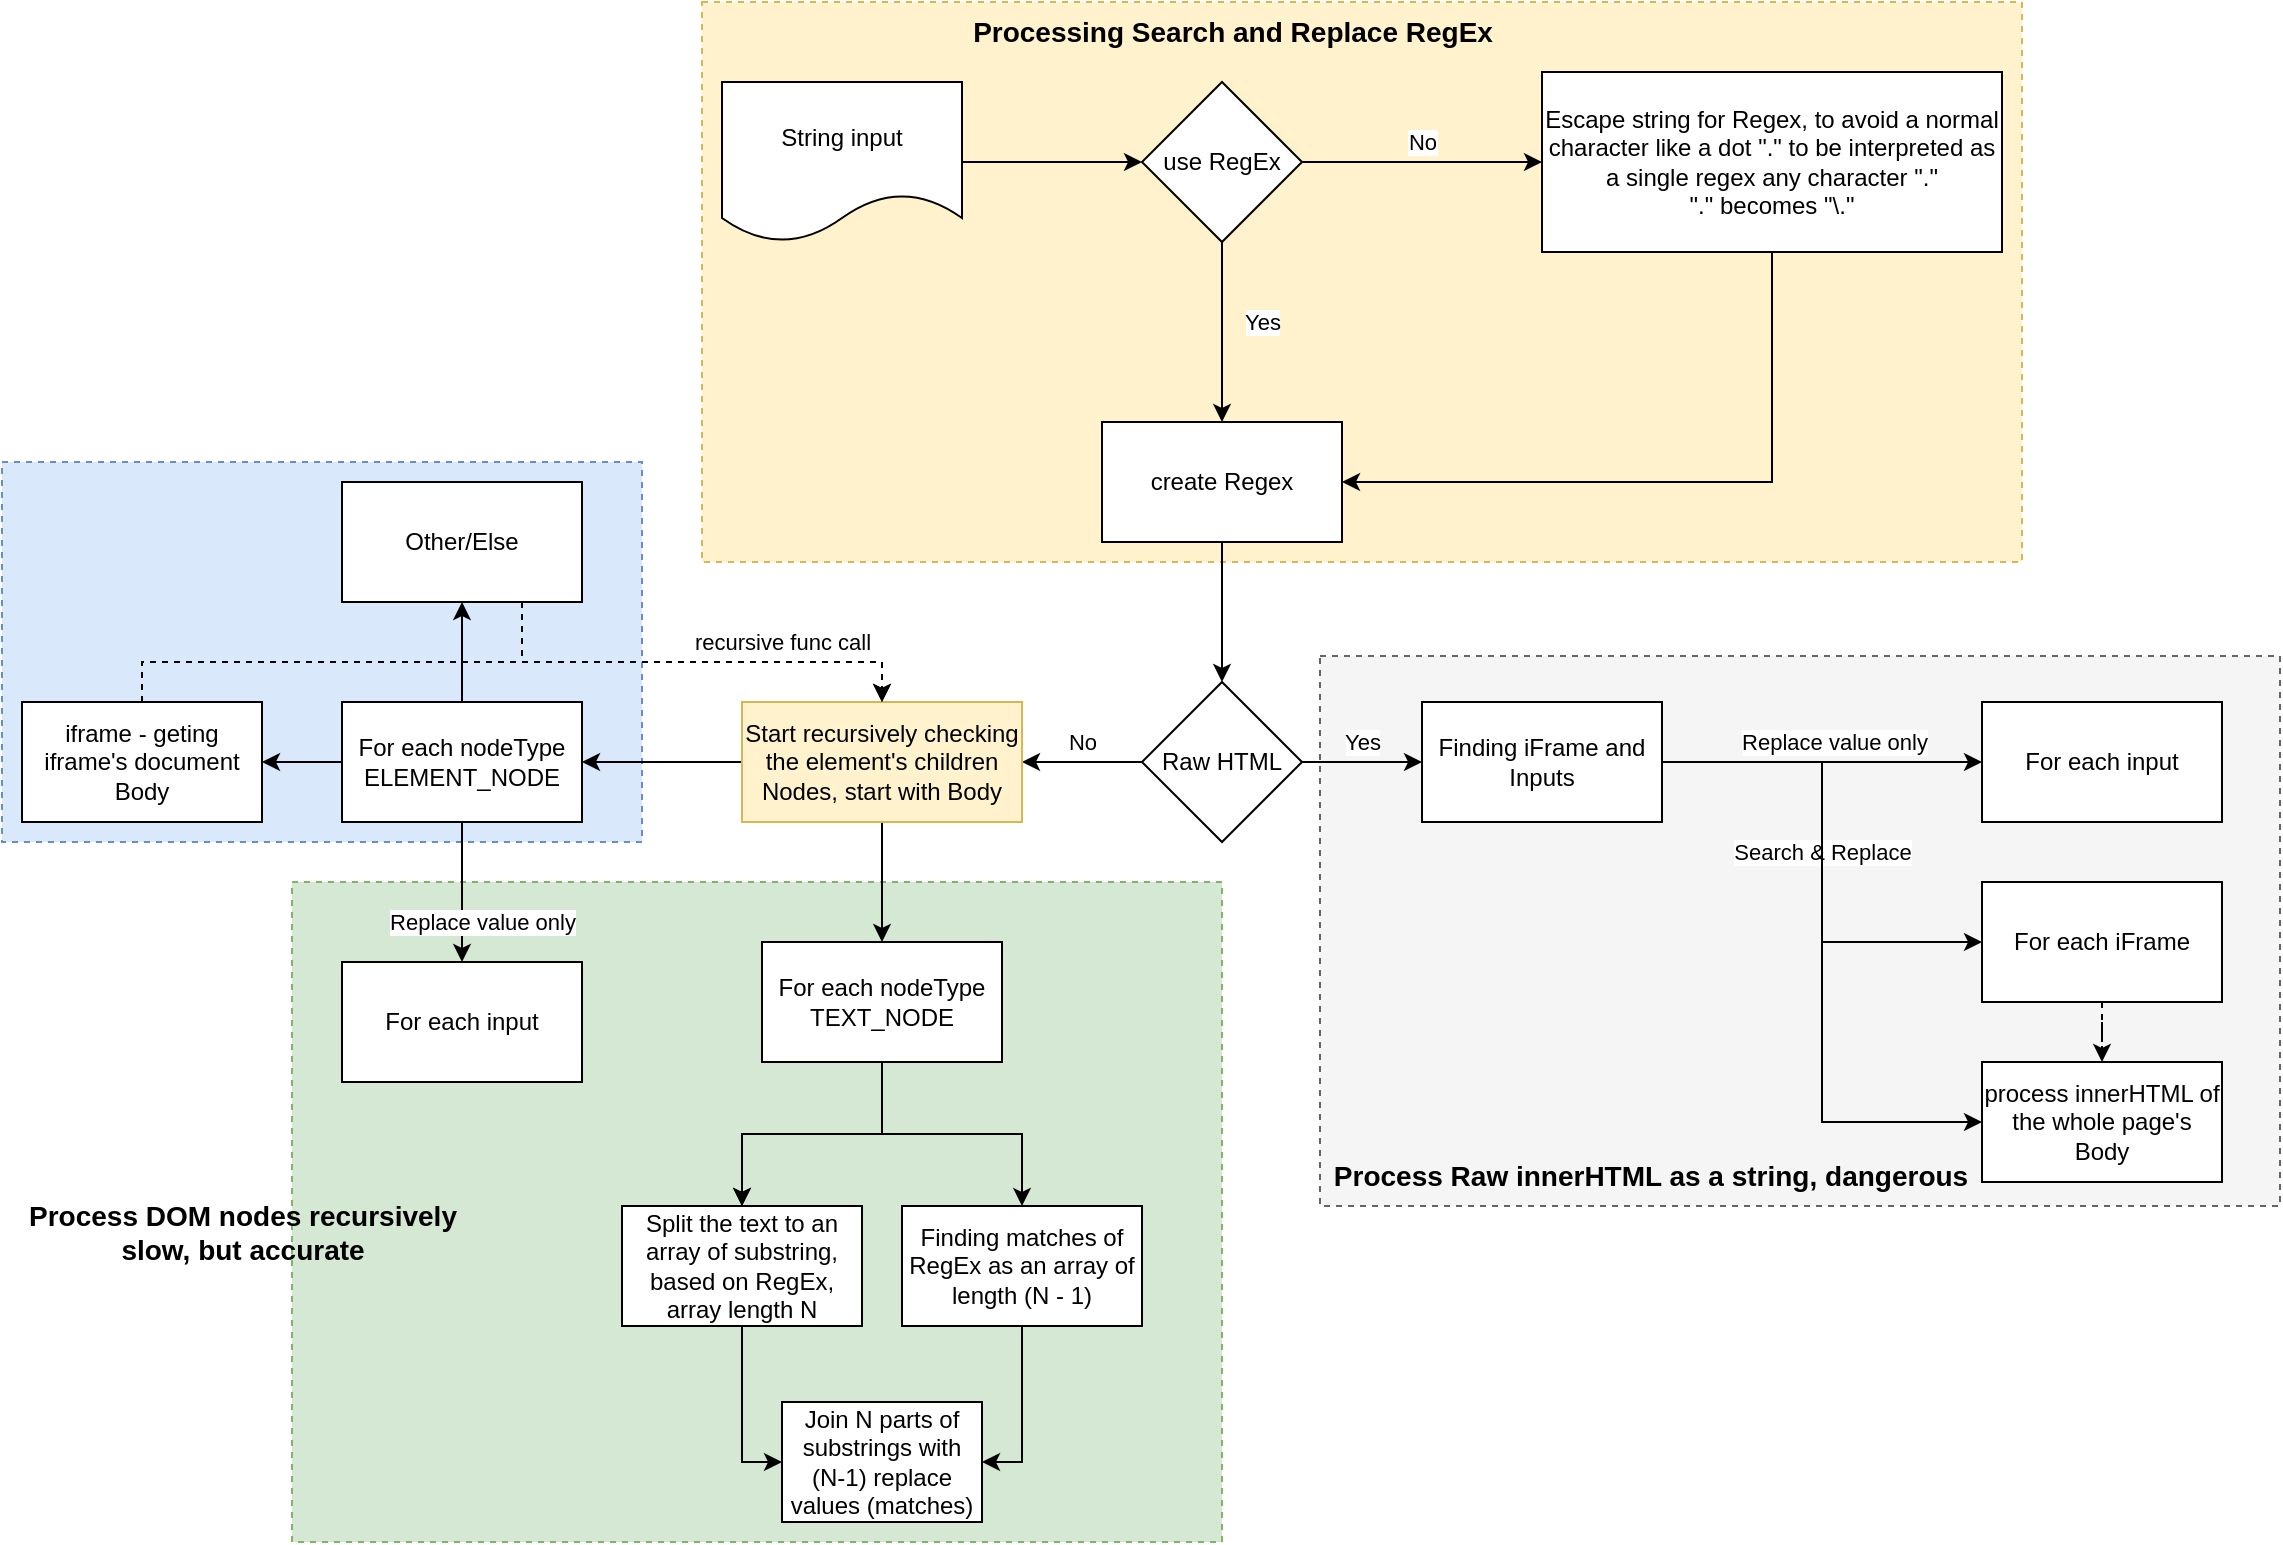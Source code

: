 <mxfile version="24.4.8" type="device">
  <diagram name="Page-1" id="MA286PJQKMPx2vG84hga">
    <mxGraphModel dx="2056" dy="809" grid="1" gridSize="10" guides="1" tooltips="1" connect="1" arrows="1" fold="1" page="1" pageScale="1" pageWidth="850" pageHeight="1100" math="0" shadow="0">
      <root>
        <mxCell id="0" />
        <mxCell id="1" parent="0" />
        <mxCell id="0KMMFu3zwFdk1hfe46Dg-2" value="" style="rounded=0;whiteSpace=wrap;html=1;dashed=1;fillColor=#d5e8d4;strokeColor=#82b366;" vertex="1" parent="1">
          <mxGeometry x="-175" y="560" width="465" height="330" as="geometry" />
        </mxCell>
        <mxCell id="0KMMFu3zwFdk1hfe46Dg-1" value="" style="rounded=0;whiteSpace=wrap;html=1;dashed=1;fillColor=#dae8fc;strokeColor=#6c8ebf;" vertex="1" parent="1">
          <mxGeometry x="-320" y="350" width="320" height="190" as="geometry" />
        </mxCell>
        <mxCell id="zXOd_ZiKP1DKvCSexmbG-24" value="" style="rounded=0;whiteSpace=wrap;html=1;dashed=1;fillColor=#f5f5f5;fontColor=#333333;strokeColor=#666666;" parent="1" vertex="1">
          <mxGeometry x="339" y="447" width="480" height="275" as="geometry" />
        </mxCell>
        <mxCell id="zXOd_ZiKP1DKvCSexmbG-11" value="" style="rounded=0;whiteSpace=wrap;html=1;dashed=1;fillColor=#fff2cc;strokeColor=#d6b656;" parent="1" vertex="1">
          <mxGeometry x="30" y="120" width="660" height="280" as="geometry" />
        </mxCell>
        <mxCell id="zXOd_ZiKP1DKvCSexmbG-3" style="edgeStyle=orthogonalEdgeStyle;rounded=0;orthogonalLoop=1;jettySize=auto;html=1;entryX=0;entryY=0.5;entryDx=0;entryDy=0;" parent="1" source="zXOd_ZiKP1DKvCSexmbG-1" target="zXOd_ZiKP1DKvCSexmbG-2" edge="1">
          <mxGeometry relative="1" as="geometry" />
        </mxCell>
        <mxCell id="zXOd_ZiKP1DKvCSexmbG-1" value="String input" style="shape=document;whiteSpace=wrap;html=1;boundedLbl=1;" parent="1" vertex="1">
          <mxGeometry x="40" y="160" width="120" height="80" as="geometry" />
        </mxCell>
        <mxCell id="zXOd_ZiKP1DKvCSexmbG-5" value="No" style="edgeStyle=orthogonalEdgeStyle;rounded=0;orthogonalLoop=1;jettySize=auto;html=1;" parent="1" source="zXOd_ZiKP1DKvCSexmbG-2" target="zXOd_ZiKP1DKvCSexmbG-4" edge="1">
          <mxGeometry y="10" relative="1" as="geometry">
            <mxPoint as="offset" />
          </mxGeometry>
        </mxCell>
        <mxCell id="zXOd_ZiKP1DKvCSexmbG-7" value="Yes" style="edgeStyle=orthogonalEdgeStyle;rounded=0;orthogonalLoop=1;jettySize=auto;html=1;" parent="1" source="zXOd_ZiKP1DKvCSexmbG-2" target="zXOd_ZiKP1DKvCSexmbG-6" edge="1">
          <mxGeometry x="-0.111" y="20" relative="1" as="geometry">
            <mxPoint as="offset" />
          </mxGeometry>
        </mxCell>
        <mxCell id="zXOd_ZiKP1DKvCSexmbG-2" value="use RegEx" style="rhombus;whiteSpace=wrap;html=1;" parent="1" vertex="1">
          <mxGeometry x="250" y="160" width="80" height="80" as="geometry" />
        </mxCell>
        <mxCell id="zXOd_ZiKP1DKvCSexmbG-8" style="edgeStyle=orthogonalEdgeStyle;rounded=0;orthogonalLoop=1;jettySize=auto;html=1;exitX=0.5;exitY=1;exitDx=0;exitDy=0;entryX=1;entryY=0.5;entryDx=0;entryDy=0;" parent="1" source="zXOd_ZiKP1DKvCSexmbG-4" target="zXOd_ZiKP1DKvCSexmbG-6" edge="1">
          <mxGeometry relative="1" as="geometry" />
        </mxCell>
        <mxCell id="zXOd_ZiKP1DKvCSexmbG-4" value="Escape string for Regex, to avoid a normal character like a dot &quot;.&quot; to be interpreted as a single regex any character &quot;.&quot;&lt;br&gt;&quot;.&quot; becomes &quot;\.&quot;" style="whiteSpace=wrap;html=1;" parent="1" vertex="1">
          <mxGeometry x="450" y="155" width="230" height="90" as="geometry" />
        </mxCell>
        <mxCell id="zXOd_ZiKP1DKvCSexmbG-10" value="" style="edgeStyle=orthogonalEdgeStyle;rounded=0;orthogonalLoop=1;jettySize=auto;html=1;" parent="1" source="zXOd_ZiKP1DKvCSexmbG-6" edge="1">
          <mxGeometry relative="1" as="geometry">
            <mxPoint x="290" y="460" as="targetPoint" />
          </mxGeometry>
        </mxCell>
        <mxCell id="zXOd_ZiKP1DKvCSexmbG-6" value="create Regex" style="whiteSpace=wrap;html=1;" parent="1" vertex="1">
          <mxGeometry x="230" y="330" width="120" height="60" as="geometry" />
        </mxCell>
        <mxCell id="zXOd_ZiKP1DKvCSexmbG-14" value="Yes" style="edgeStyle=orthogonalEdgeStyle;rounded=0;orthogonalLoop=1;jettySize=auto;html=1;" parent="1" source="zXOd_ZiKP1DKvCSexmbG-12" target="zXOd_ZiKP1DKvCSexmbG-13" edge="1">
          <mxGeometry y="10" relative="1" as="geometry">
            <mxPoint as="offset" />
          </mxGeometry>
        </mxCell>
        <mxCell id="zXOd_ZiKP1DKvCSexmbG-26" value="No" style="edgeStyle=orthogonalEdgeStyle;rounded=0;orthogonalLoop=1;jettySize=auto;html=1;" parent="1" source="zXOd_ZiKP1DKvCSexmbG-12" target="zXOd_ZiKP1DKvCSexmbG-25" edge="1">
          <mxGeometry y="-10" relative="1" as="geometry">
            <mxPoint as="offset" />
          </mxGeometry>
        </mxCell>
        <mxCell id="zXOd_ZiKP1DKvCSexmbG-12" value="Raw HTML" style="rhombus;whiteSpace=wrap;html=1;" parent="1" vertex="1">
          <mxGeometry x="250" y="460" width="80" height="80" as="geometry" />
        </mxCell>
        <mxCell id="zXOd_ZiKP1DKvCSexmbG-16" value="Replace value only" style="edgeStyle=orthogonalEdgeStyle;rounded=0;orthogonalLoop=1;jettySize=auto;html=1;" parent="1" source="zXOd_ZiKP1DKvCSexmbG-13" target="zXOd_ZiKP1DKvCSexmbG-15" edge="1">
          <mxGeometry x="0.077" y="10" relative="1" as="geometry">
            <mxPoint as="offset" />
          </mxGeometry>
        </mxCell>
        <mxCell id="zXOd_ZiKP1DKvCSexmbG-20" value="Search &amp;amp; Replace" style="edgeStyle=orthogonalEdgeStyle;rounded=0;orthogonalLoop=1;jettySize=auto;html=1;entryX=0;entryY=0.5;entryDx=0;entryDy=0;" parent="1" source="zXOd_ZiKP1DKvCSexmbG-13" target="zXOd_ZiKP1DKvCSexmbG-19" edge="1">
          <mxGeometry relative="1" as="geometry" />
        </mxCell>
        <mxCell id="zXOd_ZiKP1DKvCSexmbG-22" value="" style="edgeStyle=orthogonalEdgeStyle;rounded=0;orthogonalLoop=1;jettySize=auto;html=1;entryX=0;entryY=0.5;entryDx=0;entryDy=0;" parent="1" source="zXOd_ZiKP1DKvCSexmbG-13" target="zXOd_ZiKP1DKvCSexmbG-21" edge="1">
          <mxGeometry relative="1" as="geometry" />
        </mxCell>
        <mxCell id="zXOd_ZiKP1DKvCSexmbG-13" value="Finding iFrame and Inputs" style="whiteSpace=wrap;html=1;" parent="1" vertex="1">
          <mxGeometry x="390" y="470" width="120" height="60" as="geometry" />
        </mxCell>
        <mxCell id="zXOd_ZiKP1DKvCSexmbG-15" value="For each input" style="whiteSpace=wrap;html=1;" parent="1" vertex="1">
          <mxGeometry x="670" y="470" width="120" height="60" as="geometry" />
        </mxCell>
        <mxCell id="zXOd_ZiKP1DKvCSexmbG-23" value="" style="edgeStyle=orthogonalEdgeStyle;rounded=0;orthogonalLoop=1;jettySize=auto;html=1;dashed=1;" parent="1" source="zXOd_ZiKP1DKvCSexmbG-19" target="zXOd_ZiKP1DKvCSexmbG-21" edge="1">
          <mxGeometry relative="1" as="geometry" />
        </mxCell>
        <mxCell id="zXOd_ZiKP1DKvCSexmbG-19" value="For each iFrame" style="whiteSpace=wrap;html=1;" parent="1" vertex="1">
          <mxGeometry x="670" y="560" width="120" height="60" as="geometry" />
        </mxCell>
        <mxCell id="zXOd_ZiKP1DKvCSexmbG-21" value="process innerHTML of the whole page&#39;s Body" style="whiteSpace=wrap;html=1;" parent="1" vertex="1">
          <mxGeometry x="670" y="650" width="120" height="60" as="geometry" />
        </mxCell>
        <mxCell id="zXOd_ZiKP1DKvCSexmbG-30" value="" style="edgeStyle=orthogonalEdgeStyle;rounded=0;orthogonalLoop=1;jettySize=auto;html=1;entryX=1;entryY=0.5;entryDx=0;entryDy=0;" parent="1" source="zXOd_ZiKP1DKvCSexmbG-25" target="zXOd_ZiKP1DKvCSexmbG-29" edge="1">
          <mxGeometry relative="1" as="geometry" />
        </mxCell>
        <mxCell id="zXOd_ZiKP1DKvCSexmbG-31" value="" style="edgeStyle=orthogonalEdgeStyle;rounded=0;orthogonalLoop=1;jettySize=auto;html=1;" parent="1" source="zXOd_ZiKP1DKvCSexmbG-25" target="zXOd_ZiKP1DKvCSexmbG-27" edge="1">
          <mxGeometry relative="1" as="geometry" />
        </mxCell>
        <mxCell id="zXOd_ZiKP1DKvCSexmbG-25" value="Start recursively checking the element&#39;s children Nodes, start with Body" style="whiteSpace=wrap;html=1;fillColor=#fff2cc;strokeColor=#d6b656;" parent="1" vertex="1">
          <mxGeometry x="50" y="470" width="140" height="60" as="geometry" />
        </mxCell>
        <mxCell id="zXOd_ZiKP1DKvCSexmbG-33" value="" style="edgeStyle=orthogonalEdgeStyle;rounded=0;orthogonalLoop=1;jettySize=auto;html=1;" parent="1" source="zXOd_ZiKP1DKvCSexmbG-27" target="zXOd_ZiKP1DKvCSexmbG-32" edge="1">
          <mxGeometry relative="1" as="geometry" />
        </mxCell>
        <mxCell id="zXOd_ZiKP1DKvCSexmbG-34" value="" style="edgeStyle=orthogonalEdgeStyle;rounded=0;orthogonalLoop=1;jettySize=auto;html=1;" parent="1" source="zXOd_ZiKP1DKvCSexmbG-27" target="zXOd_ZiKP1DKvCSexmbG-32" edge="1">
          <mxGeometry relative="1" as="geometry" />
        </mxCell>
        <mxCell id="zXOd_ZiKP1DKvCSexmbG-36" style="edgeStyle=orthogonalEdgeStyle;rounded=0;orthogonalLoop=1;jettySize=auto;html=1;entryX=0.5;entryY=0;entryDx=0;entryDy=0;" parent="1" source="zXOd_ZiKP1DKvCSexmbG-27" target="zXOd_ZiKP1DKvCSexmbG-35" edge="1">
          <mxGeometry relative="1" as="geometry" />
        </mxCell>
        <mxCell id="zXOd_ZiKP1DKvCSexmbG-27" value="For each nodeType TEXT_NODE" style="whiteSpace=wrap;html=1;" parent="1" vertex="1">
          <mxGeometry x="60" y="590" width="120" height="60" as="geometry" />
        </mxCell>
        <mxCell id="zXOd_ZiKP1DKvCSexmbG-41" value="" style="edgeStyle=orthogonalEdgeStyle;rounded=0;orthogonalLoop=1;jettySize=auto;html=1;" parent="1" source="zXOd_ZiKP1DKvCSexmbG-29" target="zXOd_ZiKP1DKvCSexmbG-40" edge="1">
          <mxGeometry relative="1" as="geometry" />
        </mxCell>
        <mxCell id="zXOd_ZiKP1DKvCSexmbG-46" value="" style="edgeStyle=orthogonalEdgeStyle;rounded=0;orthogonalLoop=1;jettySize=auto;html=1;" parent="1" source="zXOd_ZiKP1DKvCSexmbG-29" target="zXOd_ZiKP1DKvCSexmbG-45" edge="1">
          <mxGeometry relative="1" as="geometry" />
        </mxCell>
        <mxCell id="zXOd_ZiKP1DKvCSexmbG-29" value="For each nodeType ELEMENT_NODE" style="whiteSpace=wrap;html=1;" parent="1" vertex="1">
          <mxGeometry x="-150" y="470" width="120" height="60" as="geometry" />
        </mxCell>
        <mxCell id="zXOd_ZiKP1DKvCSexmbG-38" style="edgeStyle=orthogonalEdgeStyle;rounded=0;orthogonalLoop=1;jettySize=auto;html=1;entryX=0;entryY=0.5;entryDx=0;entryDy=0;" parent="1" source="zXOd_ZiKP1DKvCSexmbG-32" target="zXOd_ZiKP1DKvCSexmbG-37" edge="1">
          <mxGeometry relative="1" as="geometry" />
        </mxCell>
        <mxCell id="zXOd_ZiKP1DKvCSexmbG-32" value="Split the text to an array of substring, based on RegEx, array length N" style="whiteSpace=wrap;html=1;" parent="1" vertex="1">
          <mxGeometry x="-10" y="722" width="120" height="60" as="geometry" />
        </mxCell>
        <mxCell id="zXOd_ZiKP1DKvCSexmbG-39" style="edgeStyle=orthogonalEdgeStyle;rounded=0;orthogonalLoop=1;jettySize=auto;html=1;entryX=1;entryY=0.5;entryDx=0;entryDy=0;" parent="1" source="zXOd_ZiKP1DKvCSexmbG-35" target="zXOd_ZiKP1DKvCSexmbG-37" edge="1">
          <mxGeometry relative="1" as="geometry" />
        </mxCell>
        <mxCell id="zXOd_ZiKP1DKvCSexmbG-35" value="Finding matches of RegEx as an array of length (N - 1)" style="whiteSpace=wrap;html=1;" parent="1" vertex="1">
          <mxGeometry x="130" y="722" width="120" height="60" as="geometry" />
        </mxCell>
        <mxCell id="zXOd_ZiKP1DKvCSexmbG-37" value="Join N parts of substrings with (N-1) replace values (matches)" style="rounded=0;whiteSpace=wrap;html=1;" parent="1" vertex="1">
          <mxGeometry x="70" y="820" width="100" height="60" as="geometry" />
        </mxCell>
        <mxCell id="zXOd_ZiKP1DKvCSexmbG-42" value="recursive func call" style="edgeStyle=orthogonalEdgeStyle;rounded=0;orthogonalLoop=1;jettySize=auto;html=1;entryX=0.5;entryY=0;entryDx=0;entryDy=0;dashed=1;exitX=0.5;exitY=0;exitDx=0;exitDy=0;" parent="1" source="zXOd_ZiKP1DKvCSexmbG-40" target="zXOd_ZiKP1DKvCSexmbG-25" edge="1">
          <mxGeometry x="0.658" y="10" relative="1" as="geometry">
            <mxPoint as="offset" />
          </mxGeometry>
        </mxCell>
        <mxCell id="zXOd_ZiKP1DKvCSexmbG-40" value="iframe - geting iframe&#39;s document Body" style="whiteSpace=wrap;html=1;" parent="1" vertex="1">
          <mxGeometry x="-310" y="470" width="120" height="60" as="geometry" />
        </mxCell>
        <mxCell id="zXOd_ZiKP1DKvCSexmbG-43" value="For each input" style="whiteSpace=wrap;html=1;" parent="1" vertex="1">
          <mxGeometry x="-150" y="600" width="120" height="60" as="geometry" />
        </mxCell>
        <mxCell id="zXOd_ZiKP1DKvCSexmbG-44" value="Replace value only" style="edgeStyle=orthogonalEdgeStyle;rounded=0;orthogonalLoop=1;jettySize=auto;html=1;exitX=0.5;exitY=1;exitDx=0;exitDy=0;entryX=0.5;entryY=0;entryDx=0;entryDy=0;" parent="1" source="zXOd_ZiKP1DKvCSexmbG-29" target="zXOd_ZiKP1DKvCSexmbG-43" edge="1">
          <mxGeometry x="0.429" y="10" relative="1" as="geometry">
            <mxPoint x="-360" y="560" as="sourcePoint" />
            <mxPoint x="-200" y="560" as="targetPoint" />
            <mxPoint as="offset" />
          </mxGeometry>
        </mxCell>
        <mxCell id="zXOd_ZiKP1DKvCSexmbG-47" style="edgeStyle=orthogonalEdgeStyle;rounded=0;orthogonalLoop=1;jettySize=auto;html=1;entryX=0.5;entryY=0;entryDx=0;entryDy=0;dashed=1;exitX=0.75;exitY=1;exitDx=0;exitDy=0;" parent="1" source="zXOd_ZiKP1DKvCSexmbG-45" target="zXOd_ZiKP1DKvCSexmbG-25" edge="1">
          <mxGeometry relative="1" as="geometry">
            <Array as="points">
              <mxPoint x="-60" y="450" />
              <mxPoint x="120" y="450" />
            </Array>
          </mxGeometry>
        </mxCell>
        <mxCell id="zXOd_ZiKP1DKvCSexmbG-45" value="Other/Else" style="whiteSpace=wrap;html=1;" parent="1" vertex="1">
          <mxGeometry x="-150" y="360" width="120" height="60" as="geometry" />
        </mxCell>
        <mxCell id="zXOd_ZiKP1DKvCSexmbG-48" value="Processing Search and Replace RegEx" style="text;html=1;align=center;verticalAlign=middle;resizable=0;points=[];autosize=1;strokeColor=none;fillColor=none;fontStyle=1;fontSize=14;" parent="1" vertex="1">
          <mxGeometry x="160" y="120" width="270" height="30" as="geometry" />
        </mxCell>
        <mxCell id="zXOd_ZiKP1DKvCSexmbG-49" value="Process Raw innerHTML as a string, dangerous" style="text;html=1;align=center;verticalAlign=middle;resizable=0;points=[];autosize=1;strokeColor=none;fillColor=none;fontStyle=1;fontSize=14;" parent="1" vertex="1">
          <mxGeometry x="344" y="692" width="320" height="30" as="geometry" />
        </mxCell>
        <mxCell id="zXOd_ZiKP1DKvCSexmbG-50" value="Process DOM nodes recursively&lt;br style=&quot;font-size: 14px;&quot;&gt;slow, but accurate" style="text;html=1;align=center;verticalAlign=middle;resizable=0;points=[];autosize=1;strokeColor=none;fillColor=none;fontStyle=1;fontSize=14;" parent="1" vertex="1">
          <mxGeometry x="-310" y="710" width="220" height="50" as="geometry" />
        </mxCell>
      </root>
    </mxGraphModel>
  </diagram>
</mxfile>
